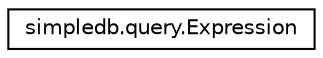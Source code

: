 digraph "Graphical Class Hierarchy"
{
  edge [fontname="Helvetica",fontsize="10",labelfontname="Helvetica",labelfontsize="10"];
  node [fontname="Helvetica",fontsize="10",shape=record];
  rankdir="LR";
  Node0 [label="simpledb.query.Expression",height=0.2,width=0.4,color="black", fillcolor="white", style="filled",URL="$classsimpledb_1_1query_1_1Expression.html"];
}
